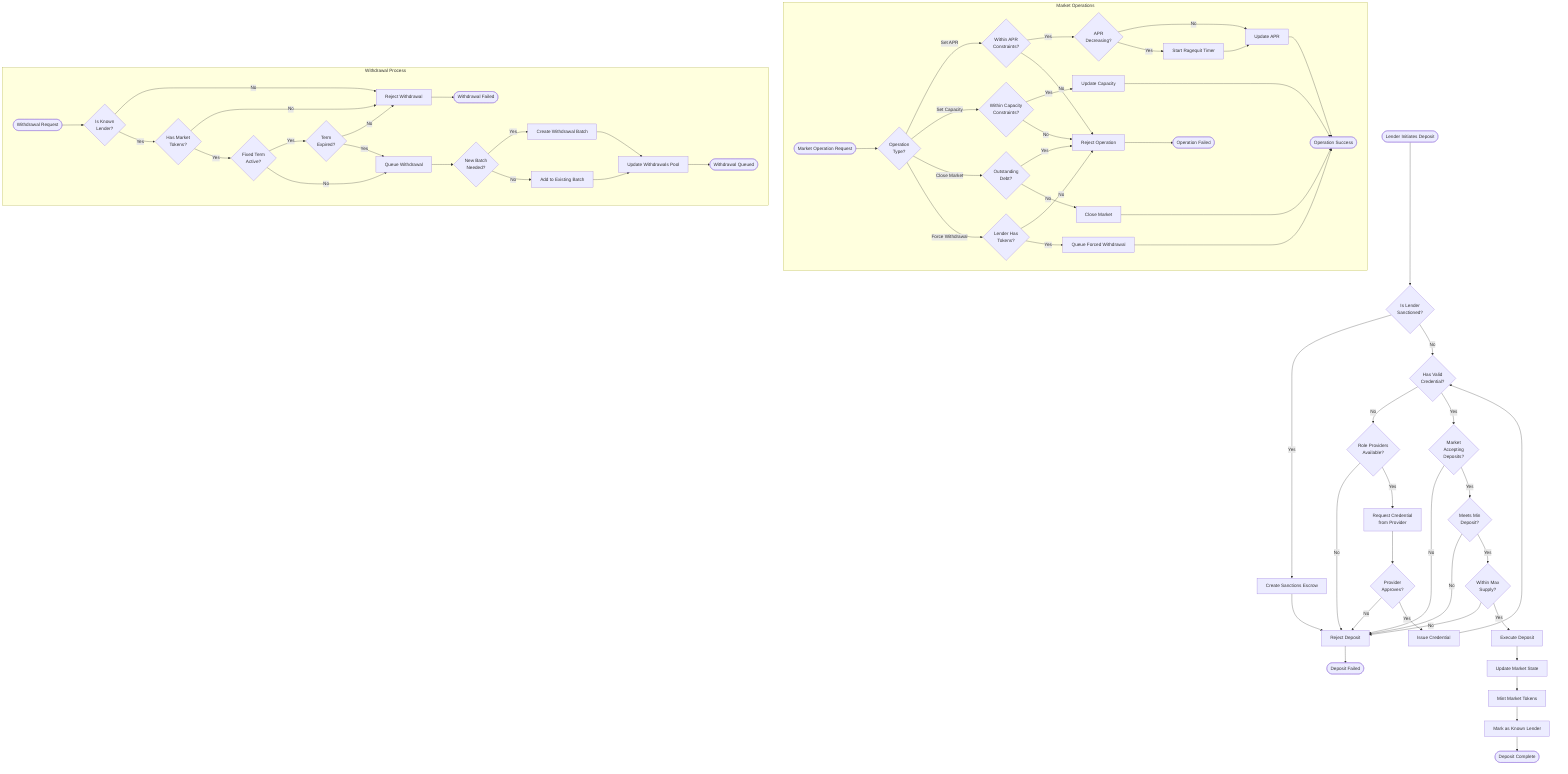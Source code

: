 flowchart TD
    Start(["Lender Initiates Deposit"])
    
    Start --> CheckSanctions{"Is Lender\nSanctioned?"}
    CheckSanctions -- Yes --> CreateEscrow["Create Sanctions Escrow"]
    CreateEscrow --> RejectDeposit["Reject Deposit"]
    
    CheckSanctions -- No --> CheckCredential{"Has Valid\nCredential?"}
    CheckCredential -- No --> CheckProviders{"Role Providers\nAvailable?"}
    CheckProviders -- No --> RejectDeposit
    CheckProviders -- Yes --> RequestCredential["Request Credential\nfrom Provider"]
    RequestCredential --> ProviderCheck{"Provider\nApproves?"}
    ProviderCheck -- No --> RejectDeposit
    ProviderCheck -- Yes --> IssueCredential["Issue Credential"]
    IssueCredential --> CheckCredential
    
    CheckCredential -- Yes --> CheckMarketState{"Market\nAccepting\nDeposits?"}
    CheckMarketState -- No --> RejectDeposit
    CheckMarketState -- Yes --> CheckMinDeposit{"Meets Min\nDeposit?"}
    CheckMinDeposit -- No --> RejectDeposit
    CheckMinDeposit -- Yes --> CheckMaxSupply{"Within Max\nSupply?"}
    CheckMaxSupply -- No --> RejectDeposit
    CheckMaxSupply -- Yes --> ExecuteDeposit["Execute Deposit"]
    
    ExecuteDeposit --> UpdateState["Update Market State"]
    UpdateState --> MintTokens["Mint Market Tokens"]
    MintTokens --> MarkKnownLender["Mark as Known Lender"]
    MarkKnownLender --> Success(["Deposit Complete"])
    
    RejectDeposit --> Fail(["Deposit Failed"])

    subgraph "Market Operations"
        OpStart(["Market Operation Request"])
        OpStart --> OpType{"Operation\nType?"}
        
        OpType -- "Set APR" --> CheckAPRConstraints{"Within APR\nConstraints?"}
        CheckAPRConstraints -- Yes --> CheckAPRDecrease{"APR\nDecreasing?"}
        CheckAPRConstraints -- No --> OpReject["Reject Operation"]
        CheckAPRDecrease -- No --> UpdateAPR["Update APR"]
        CheckAPRDecrease -- Yes --> StartRagequit["Start Ragequit Timer"]
        StartRagequit --> UpdateAPR
        
        OpType -- "Set Capacity" --> CheckCapConstraints{"Within Capacity\nConstraints?"}
        CheckCapConstraints -- Yes --> UpdateCapacity["Update Capacity"]
        CheckCapConstraints -- No --> OpReject
        
        OpType -- "Close Market" --> CheckOutstanding{"Outstanding\nDebt?"}
        CheckOutstanding -- Yes --> OpReject
        CheckOutstanding -- No --> CloseMarket["Close Market"]
        
        OpType -- "Force Withdrawal" --> CheckLenderTokens{"Lender Has\nTokens?"}
        CheckLenderTokens -- No --> OpReject
        CheckLenderTokens -- Yes --> ForceWithdrawal["Queue Forced Withdrawal"]
        
        UpdateAPR --> OpSuccess(["Operation Success"])
        UpdateCapacity --> OpSuccess
        CloseMarket --> OpSuccess
        ForceWithdrawal --> OpSuccess
        OpReject --> OpFail(["Operation Failed"])
    end

    subgraph "Withdrawal Process"
        WStart(["Withdrawal Request"])
        WStart --> WCheckKnown{"Is Known\nLender?"}
        WCheckKnown -- No --> WReject["Reject Withdrawal"]
        WCheckKnown -- Yes --> WCheckBalance{"Has Market\nTokens?"}
        WCheckBalance -- No --> WReject
        WCheckBalance -- Yes --> WCheckFixed{"Fixed Term\nActive?"}
        WCheckFixed -- Yes --> WCheckExpiry{"Term\nExpired?"}
        WCheckExpiry -- No --> WReject
        WCheckExpiry -- Yes --> QueueWithdrawal
        WCheckFixed -- No --> QueueWithdrawal["Queue Withdrawal"]
        
        QueueWithdrawal --> CreateBatch{"New Batch\nNeeded?"}
        CreateBatch -- Yes --> NewBatch["Create Withdrawal Batch"]
        CreateBatch -- No --> AddToBatch["Add to Existing Batch"]
        NewBatch --> UpdateWithdrawals["Update Withdrawals Pool"]
        AddToBatch --> UpdateWithdrawals
        
        UpdateWithdrawals --> WSuccess(["Withdrawal Queued"])
        WReject --> WFail(["Withdrawal Failed"])
    end